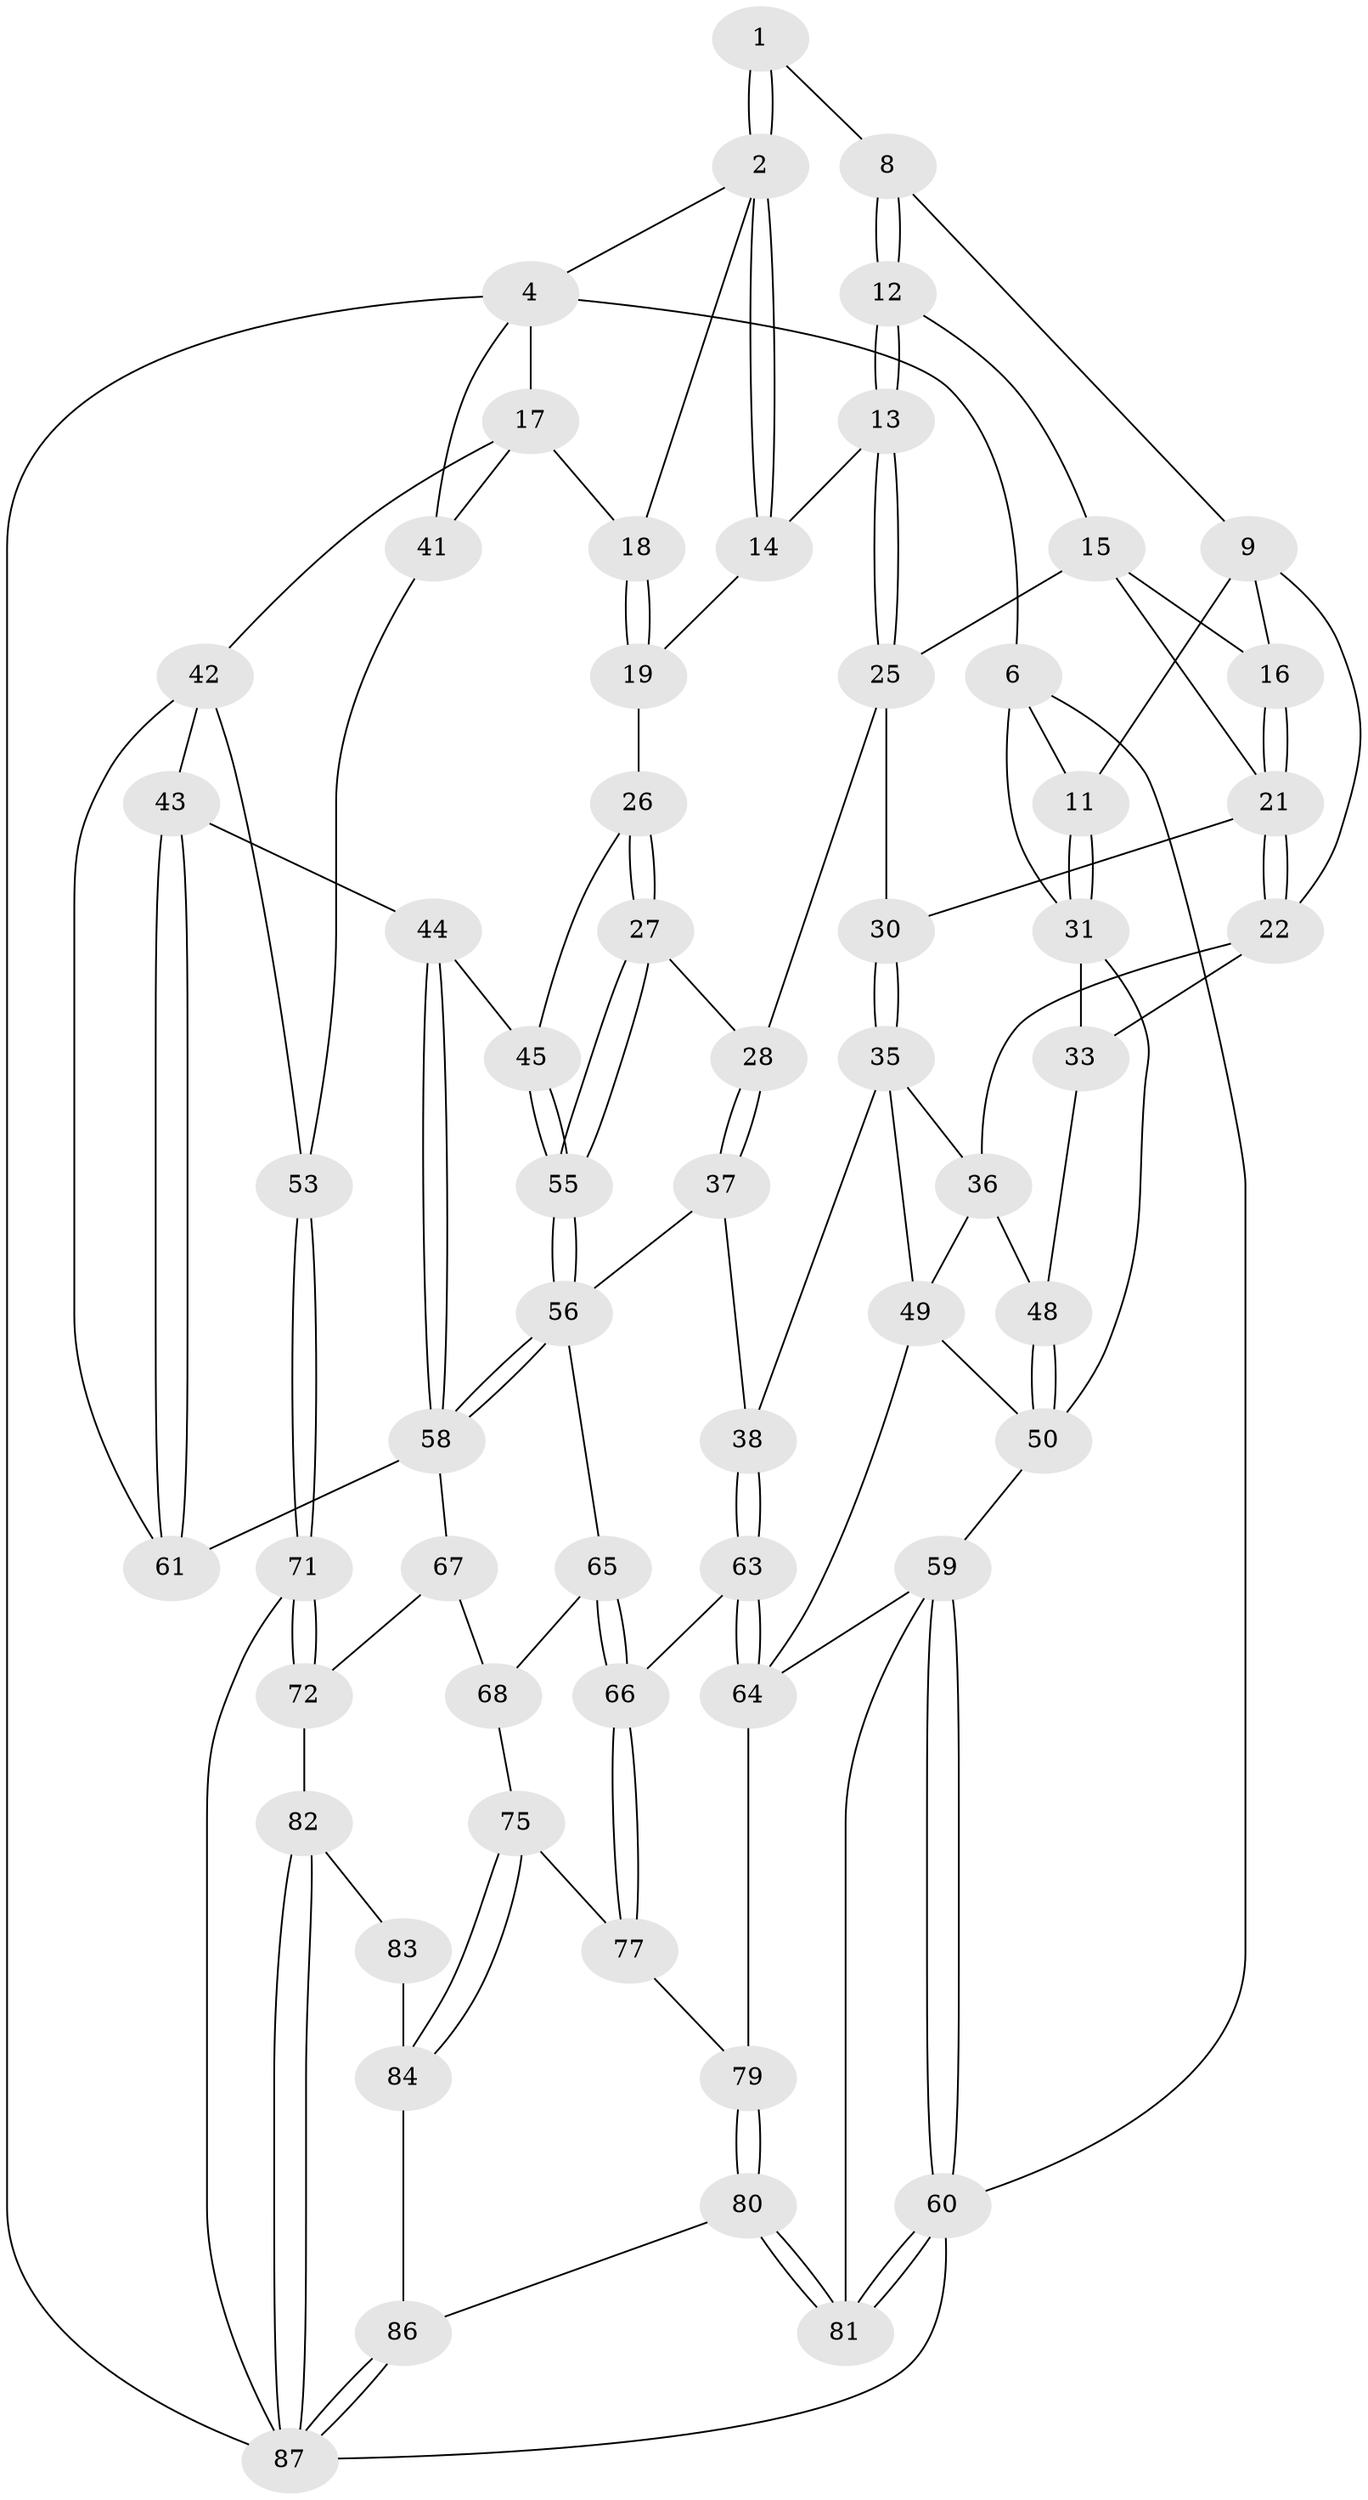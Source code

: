 // original degree distribution, {3: 0.022727272727272728, 5: 0.5909090909090909, 4: 0.20454545454545456, 6: 0.18181818181818182}
// Generated by graph-tools (version 1.1) at 2025/11/02/27/25 16:11:59]
// undirected, 61 vertices, 134 edges
graph export_dot {
graph [start="1"]
  node [color=gray90,style=filled];
  1 [pos="+0.23372833275025176+0"];
  2 [pos="+0.6262124271498026+0",super="+3"];
  4 [pos="+0.7283247469383493+0",super="+5"];
  6 [pos="+0+0",super="+7"];
  8 [pos="+0.25159802106629475+0"];
  9 [pos="+0.24885790603853522+0",super="+10"];
  11 [pos="+0.1342955046721664+0.1379810081473494"];
  12 [pos="+0.38244044302412494+0.0505369201478922"];
  13 [pos="+0.5120286283688398+0.0908380431227593"];
  14 [pos="+0.5325090502074055+0.0752610507789702"];
  15 [pos="+0.32259164643898075+0.09443624666373346",super="+23"];
  16 [pos="+0.279113401252154+0.07973253284458533"];
  17 [pos="+0.9206593372871219+0.1814906731267179",super="+40"];
  18 [pos="+0.7795884910367664+0.20969328990266284"];
  19 [pos="+0.7747773151907688+0.21290016264288197",super="+20"];
  21 [pos="+0.24527259225905515+0.1271937296135162",super="+24"];
  22 [pos="+0.16930062877673877+0.1704702992406281",super="+32"];
  25 [pos="+0.5066796533851712+0.0994984597772416",super="+29"];
  26 [pos="+0.5157646030993273+0.3517520289449281",super="+46"];
  27 [pos="+0.5005304057028814+0.35826078761386365"];
  28 [pos="+0.497371183867815+0.3582113090558122"];
  30 [pos="+0.3378599115022655+0.2047949211063783"];
  31 [pos="+0+0.03427423415220007",super="+34"];
  33 [pos="+0.04206263204001593+0.3190897464528751"];
  35 [pos="+0.26245132545464717+0.2881358995246296",super="+39"];
  36 [pos="+0.2559190504192653+0.28787162862722854",super="+47"];
  37 [pos="+0.47643425765446473+0.375442549235182"];
  38 [pos="+0.40984150063641706+0.4098949434920498"];
  41 [pos="+1+0.20475350986814356"];
  42 [pos="+0.9183570599165122+0.37439637049659763",super="+54"];
  43 [pos="+0.8122791278596704+0.4455950157593211"];
  44 [pos="+0.7785229491824199+0.42362183632672806"];
  45 [pos="+0.7577201787532815+0.4034335778649305"];
  48 [pos="+0.09291430438431802+0.3677936779350702"];
  49 [pos="+0.21523771318325335+0.4171214888683872",super="+52"];
  50 [pos="+0.13352523625034762+0.5443453603823947",super="+51"];
  53 [pos="+1+0.7683414688946685"];
  55 [pos="+0.6342857630973778+0.47998039946806903"];
  56 [pos="+0.6316643771602176+0.5821295912214242",super="+57"];
  58 [pos="+0.6669271742138301+0.6035854921012813",super="+62"];
  59 [pos="+0+0.736640972272064",super="+70"];
  60 [pos="+0+1"];
  61 [pos="+0.8472908272405743+0.5225233032267049"];
  63 [pos="+0.3343714603488771+0.6052222415555284"];
  64 [pos="+0.2232159333369728+0.6245077670242741",super="+69"];
  65 [pos="+0.4774815163041239+0.643928497640179"];
  66 [pos="+0.37221496499803436+0.629918869289632"];
  67 [pos="+0.7036153272320537+0.6730183038903486",super="+73"];
  68 [pos="+0.5268855998869839+0.7169812547349057",super="+74"];
  71 [pos="+1+0.8099172437690716"];
  72 [pos="+0.7583817045675809+0.7836000119492222"];
  75 [pos="+0.49888042630954316+0.8671127100875815",super="+76"];
  77 [pos="+0.38042333720554405+0.6755420190279363",super="+78"];
  79 [pos="+0.27970110774143087+0.9181662502761293"];
  80 [pos="+0.27199505042290467+1"];
  81 [pos="+0+1"];
  82 [pos="+0.7032850266173455+0.8765818480903104"];
  83 [pos="+0.7006387440299982+0.8777091680685367"];
  84 [pos="+0.5143091090298286+0.9059173447742443",super="+85"];
  86 [pos="+0.4911197126179069+1"];
  87 [pos="+0.7544174232710545+1",super="+88"];
  1 -- 2;
  1 -- 2;
  1 -- 8;
  2 -- 14;
  2 -- 14;
  2 -- 18;
  2 -- 4;
  4 -- 17;
  4 -- 41;
  4 -- 6;
  4 -- 87;
  6 -- 31;
  6 -- 60;
  6 -- 11;
  8 -- 9;
  8 -- 12;
  8 -- 12;
  9 -- 16;
  9 -- 11;
  9 -- 22;
  11 -- 31;
  11 -- 31;
  12 -- 13;
  12 -- 13;
  12 -- 15;
  13 -- 14;
  13 -- 25;
  13 -- 25;
  14 -- 19;
  15 -- 16;
  15 -- 25;
  15 -- 21;
  16 -- 21;
  16 -- 21;
  17 -- 18;
  17 -- 42;
  17 -- 41;
  18 -- 19;
  18 -- 19;
  19 -- 26 [weight=2];
  21 -- 22;
  21 -- 22;
  21 -- 30;
  22 -- 33;
  22 -- 36;
  25 -- 28;
  25 -- 30;
  26 -- 27;
  26 -- 27;
  26 -- 45;
  27 -- 28;
  27 -- 55;
  27 -- 55;
  28 -- 37;
  28 -- 37;
  30 -- 35;
  30 -- 35;
  31 -- 33;
  31 -- 50;
  33 -- 48;
  35 -- 36;
  35 -- 49;
  35 -- 38;
  36 -- 48;
  36 -- 49;
  37 -- 38;
  37 -- 56;
  38 -- 63;
  38 -- 63;
  41 -- 53;
  42 -- 43;
  42 -- 61;
  42 -- 53;
  43 -- 44;
  43 -- 61;
  43 -- 61;
  44 -- 45;
  44 -- 58;
  44 -- 58;
  45 -- 55;
  45 -- 55;
  48 -- 50;
  48 -- 50;
  49 -- 64;
  49 -- 50;
  50 -- 59;
  53 -- 71;
  53 -- 71;
  55 -- 56;
  55 -- 56;
  56 -- 58;
  56 -- 58;
  56 -- 65;
  58 -- 67;
  58 -- 61;
  59 -- 60;
  59 -- 60;
  59 -- 81;
  59 -- 64;
  60 -- 81;
  60 -- 81;
  60 -- 87;
  63 -- 64;
  63 -- 64;
  63 -- 66;
  64 -- 79;
  65 -- 66;
  65 -- 66;
  65 -- 68;
  66 -- 77;
  66 -- 77;
  67 -- 68 [weight=2];
  67 -- 72;
  68 -- 75;
  71 -- 72;
  71 -- 72;
  71 -- 87;
  72 -- 82;
  75 -- 84;
  75 -- 84;
  75 -- 77 [weight=2];
  77 -- 79;
  79 -- 80;
  79 -- 80;
  80 -- 81;
  80 -- 81;
  80 -- 86;
  82 -- 83;
  82 -- 87;
  82 -- 87;
  83 -- 84 [weight=2];
  84 -- 86;
  86 -- 87;
  86 -- 87;
}
